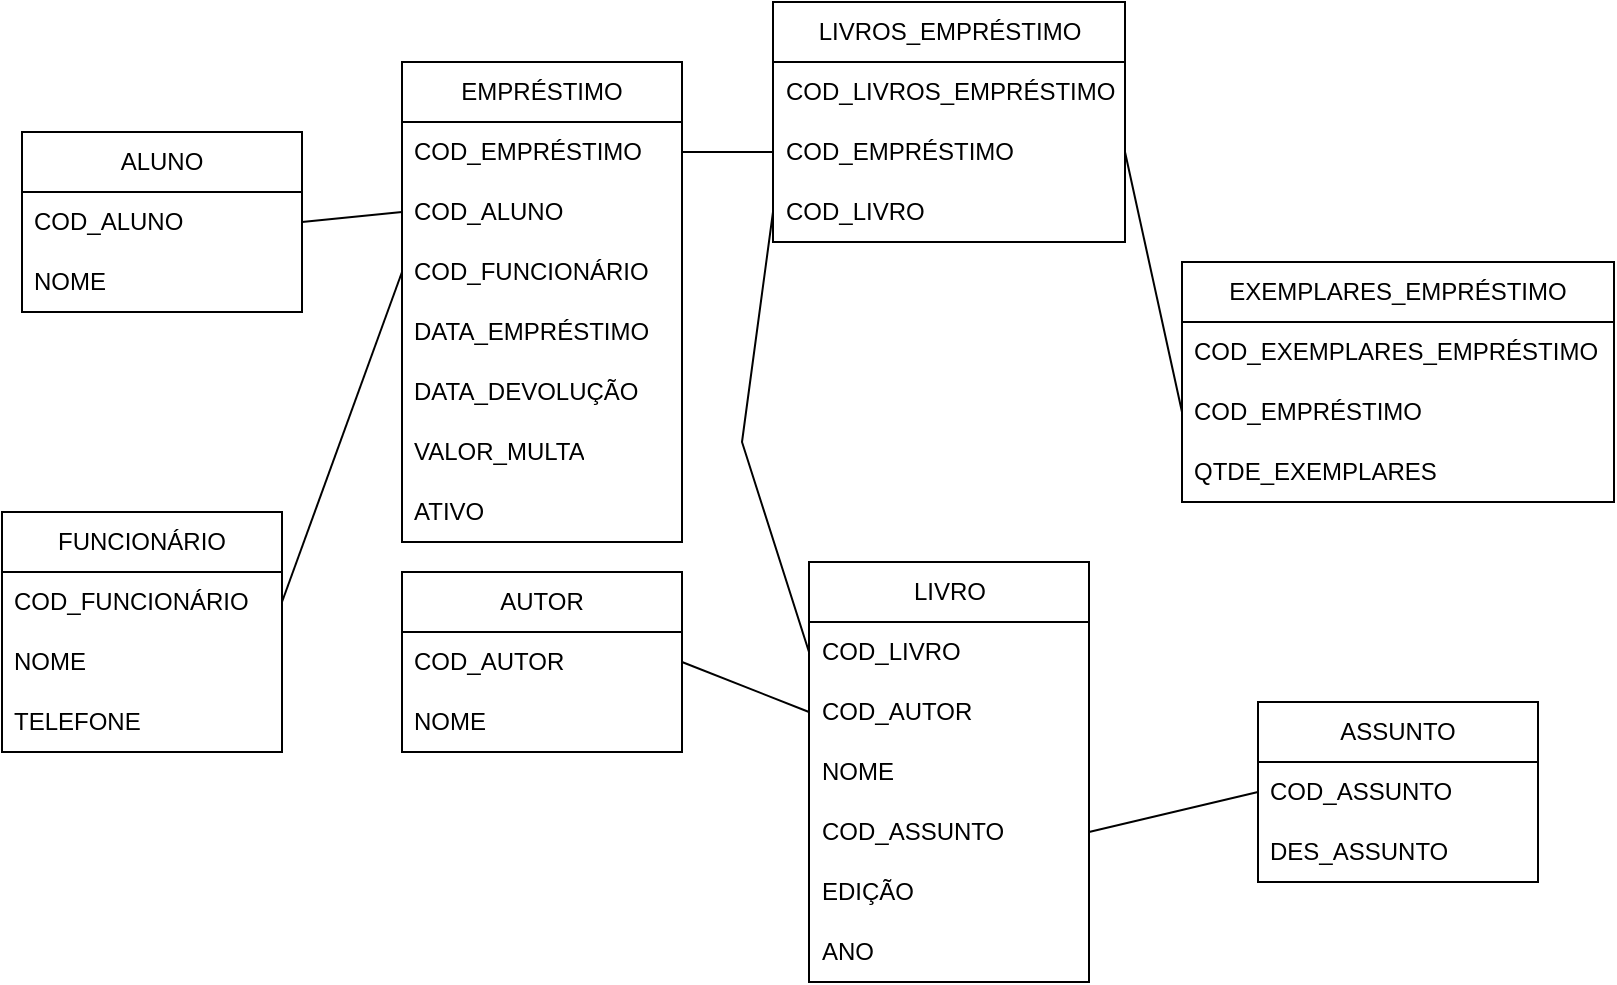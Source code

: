 <mxfile version="21.7.2" type="github">
  <diagram name="Página-1" id="oJfKlUC4fJond-4Fd566">
    <mxGraphModel dx="1434" dy="790" grid="1" gridSize="10" guides="1" tooltips="1" connect="1" arrows="1" fold="1" page="1" pageScale="1" pageWidth="827" pageHeight="1169" math="0" shadow="0">
      <root>
        <mxCell id="0" />
        <mxCell id="1" parent="0" />
        <mxCell id="D67Iu5vNy2_DxKm5OmHX-8" value="ALUNO" style="swimlane;fontStyle=0;childLayout=stackLayout;horizontal=1;startSize=30;horizontalStack=0;resizeParent=1;resizeParentMax=0;resizeLast=0;collapsible=1;marginBottom=0;whiteSpace=wrap;html=1;" vertex="1" parent="1">
          <mxGeometry x="20" y="95" width="140" height="90" as="geometry" />
        </mxCell>
        <mxCell id="D67Iu5vNy2_DxKm5OmHX-9" value="COD_ALUNO" style="text;strokeColor=none;fillColor=none;align=left;verticalAlign=middle;spacingLeft=4;spacingRight=4;overflow=hidden;points=[[0,0.5],[1,0.5]];portConstraint=eastwest;rotatable=0;whiteSpace=wrap;html=1;" vertex="1" parent="D67Iu5vNy2_DxKm5OmHX-8">
          <mxGeometry y="30" width="140" height="30" as="geometry" />
        </mxCell>
        <mxCell id="D67Iu5vNy2_DxKm5OmHX-10" value="NOME" style="text;strokeColor=none;fillColor=none;align=left;verticalAlign=middle;spacingLeft=4;spacingRight=4;overflow=hidden;points=[[0,0.5],[1,0.5]];portConstraint=eastwest;rotatable=0;whiteSpace=wrap;html=1;" vertex="1" parent="D67Iu5vNy2_DxKm5OmHX-8">
          <mxGeometry y="60" width="140" height="30" as="geometry" />
        </mxCell>
        <mxCell id="D67Iu5vNy2_DxKm5OmHX-12" value="EMPRÉSTIMO" style="swimlane;fontStyle=0;childLayout=stackLayout;horizontal=1;startSize=30;horizontalStack=0;resizeParent=1;resizeParentMax=0;resizeLast=0;collapsible=1;marginBottom=0;whiteSpace=wrap;html=1;" vertex="1" parent="1">
          <mxGeometry x="210" y="60" width="140" height="240" as="geometry" />
        </mxCell>
        <mxCell id="D67Iu5vNy2_DxKm5OmHX-13" value="COD_EMPRÉSTIMO" style="text;strokeColor=none;fillColor=none;align=left;verticalAlign=middle;spacingLeft=4;spacingRight=4;overflow=hidden;points=[[0,0.5],[1,0.5]];portConstraint=eastwest;rotatable=0;whiteSpace=wrap;html=1;" vertex="1" parent="D67Iu5vNy2_DxKm5OmHX-12">
          <mxGeometry y="30" width="140" height="30" as="geometry" />
        </mxCell>
        <mxCell id="D67Iu5vNy2_DxKm5OmHX-14" value="COD_ALUNO" style="text;strokeColor=none;fillColor=none;align=left;verticalAlign=middle;spacingLeft=4;spacingRight=4;overflow=hidden;points=[[0,0.5],[1,0.5]];portConstraint=eastwest;rotatable=0;whiteSpace=wrap;html=1;" vertex="1" parent="D67Iu5vNy2_DxKm5OmHX-12">
          <mxGeometry y="60" width="140" height="30" as="geometry" />
        </mxCell>
        <mxCell id="D67Iu5vNy2_DxKm5OmHX-53" value="COD_FUNCIONÁRIO" style="text;strokeColor=none;fillColor=none;align=left;verticalAlign=middle;spacingLeft=4;spacingRight=4;overflow=hidden;points=[[0,0.5],[1,0.5]];portConstraint=eastwest;rotatable=0;whiteSpace=wrap;html=1;" vertex="1" parent="D67Iu5vNy2_DxKm5OmHX-12">
          <mxGeometry y="90" width="140" height="30" as="geometry" />
        </mxCell>
        <mxCell id="D67Iu5vNy2_DxKm5OmHX-25" value="DATA_EMPRÉSTIMO" style="text;strokeColor=none;fillColor=none;align=left;verticalAlign=middle;spacingLeft=4;spacingRight=4;overflow=hidden;points=[[0,0.5],[1,0.5]];portConstraint=eastwest;rotatable=0;whiteSpace=wrap;html=1;" vertex="1" parent="D67Iu5vNy2_DxKm5OmHX-12">
          <mxGeometry y="120" width="140" height="30" as="geometry" />
        </mxCell>
        <mxCell id="D67Iu5vNy2_DxKm5OmHX-26" value="DATA_DEVOLUÇÃO" style="text;strokeColor=none;fillColor=none;align=left;verticalAlign=middle;spacingLeft=4;spacingRight=4;overflow=hidden;points=[[0,0.5],[1,0.5]];portConstraint=eastwest;rotatable=0;whiteSpace=wrap;html=1;" vertex="1" parent="D67Iu5vNy2_DxKm5OmHX-12">
          <mxGeometry y="150" width="140" height="30" as="geometry" />
        </mxCell>
        <mxCell id="D67Iu5vNy2_DxKm5OmHX-60" value="VALOR_MULTA" style="text;strokeColor=none;fillColor=none;align=left;verticalAlign=middle;spacingLeft=4;spacingRight=4;overflow=hidden;points=[[0,0.5],[1,0.5]];portConstraint=eastwest;rotatable=0;whiteSpace=wrap;html=1;" vertex="1" parent="D67Iu5vNy2_DxKm5OmHX-12">
          <mxGeometry y="180" width="140" height="30" as="geometry" />
        </mxCell>
        <mxCell id="D67Iu5vNy2_DxKm5OmHX-27" value="ATIVO" style="text;strokeColor=none;fillColor=none;align=left;verticalAlign=middle;spacingLeft=4;spacingRight=4;overflow=hidden;points=[[0,0.5],[1,0.5]];portConstraint=eastwest;rotatable=0;whiteSpace=wrap;html=1;" vertex="1" parent="D67Iu5vNy2_DxKm5OmHX-12">
          <mxGeometry y="210" width="140" height="30" as="geometry" />
        </mxCell>
        <mxCell id="D67Iu5vNy2_DxKm5OmHX-16" value="LIVROS_EMPRÉSTIMO" style="swimlane;fontStyle=0;childLayout=stackLayout;horizontal=1;startSize=30;horizontalStack=0;resizeParent=1;resizeParentMax=0;resizeLast=0;collapsible=1;marginBottom=0;whiteSpace=wrap;html=1;" vertex="1" parent="1">
          <mxGeometry x="395.5" y="30" width="176" height="120" as="geometry" />
        </mxCell>
        <mxCell id="D67Iu5vNy2_DxKm5OmHX-17" value="COD_LIVROS_EMPRÉSTIMO" style="text;strokeColor=none;fillColor=none;align=left;verticalAlign=middle;spacingLeft=4;spacingRight=4;overflow=hidden;points=[[0,0.5],[1,0.5]];portConstraint=eastwest;rotatable=0;whiteSpace=wrap;html=1;" vertex="1" parent="D67Iu5vNy2_DxKm5OmHX-16">
          <mxGeometry y="30" width="176" height="30" as="geometry" />
        </mxCell>
        <mxCell id="D67Iu5vNy2_DxKm5OmHX-18" value="COD_EMPRÉSTIMO" style="text;strokeColor=none;fillColor=none;align=left;verticalAlign=middle;spacingLeft=4;spacingRight=4;overflow=hidden;points=[[0,0.5],[1,0.5]];portConstraint=eastwest;rotatable=0;whiteSpace=wrap;html=1;" vertex="1" parent="D67Iu5vNy2_DxKm5OmHX-16">
          <mxGeometry y="60" width="176" height="30" as="geometry" />
        </mxCell>
        <mxCell id="D67Iu5vNy2_DxKm5OmHX-19" value="COD_LIVRO" style="text;strokeColor=none;fillColor=none;align=left;verticalAlign=middle;spacingLeft=4;spacingRight=4;overflow=hidden;points=[[0,0.5],[1,0.5]];portConstraint=eastwest;rotatable=0;whiteSpace=wrap;html=1;" vertex="1" parent="D67Iu5vNy2_DxKm5OmHX-16">
          <mxGeometry y="90" width="176" height="30" as="geometry" />
        </mxCell>
        <mxCell id="D67Iu5vNy2_DxKm5OmHX-21" value="FUNCIONÁRIO" style="swimlane;fontStyle=0;childLayout=stackLayout;horizontal=1;startSize=30;horizontalStack=0;resizeParent=1;resizeParentMax=0;resizeLast=0;collapsible=1;marginBottom=0;whiteSpace=wrap;html=1;" vertex="1" parent="1">
          <mxGeometry x="10" y="285" width="140" height="120" as="geometry" />
        </mxCell>
        <mxCell id="D67Iu5vNy2_DxKm5OmHX-22" value="COD_FUNCIONÁRIO" style="text;strokeColor=none;fillColor=none;align=left;verticalAlign=middle;spacingLeft=4;spacingRight=4;overflow=hidden;points=[[0,0.5],[1,0.5]];portConstraint=eastwest;rotatable=0;whiteSpace=wrap;html=1;" vertex="1" parent="D67Iu5vNy2_DxKm5OmHX-21">
          <mxGeometry y="30" width="140" height="30" as="geometry" />
        </mxCell>
        <mxCell id="D67Iu5vNy2_DxKm5OmHX-23" value="NOME" style="text;strokeColor=none;fillColor=none;align=left;verticalAlign=middle;spacingLeft=4;spacingRight=4;overflow=hidden;points=[[0,0.5],[1,0.5]];portConstraint=eastwest;rotatable=0;whiteSpace=wrap;html=1;" vertex="1" parent="D67Iu5vNy2_DxKm5OmHX-21">
          <mxGeometry y="60" width="140" height="30" as="geometry" />
        </mxCell>
        <mxCell id="D67Iu5vNy2_DxKm5OmHX-24" value="TELEFONE" style="text;strokeColor=none;fillColor=none;align=left;verticalAlign=middle;spacingLeft=4;spacingRight=4;overflow=hidden;points=[[0,0.5],[1,0.5]];portConstraint=eastwest;rotatable=0;whiteSpace=wrap;html=1;" vertex="1" parent="D67Iu5vNy2_DxKm5OmHX-21">
          <mxGeometry y="90" width="140" height="30" as="geometry" />
        </mxCell>
        <mxCell id="D67Iu5vNy2_DxKm5OmHX-28" value="AUTOR" style="swimlane;fontStyle=0;childLayout=stackLayout;horizontal=1;startSize=30;horizontalStack=0;resizeParent=1;resizeParentMax=0;resizeLast=0;collapsible=1;marginBottom=0;whiteSpace=wrap;html=1;" vertex="1" parent="1">
          <mxGeometry x="210" y="315" width="140" height="90" as="geometry" />
        </mxCell>
        <mxCell id="D67Iu5vNy2_DxKm5OmHX-29" value="COD_AUTOR" style="text;strokeColor=none;fillColor=none;align=left;verticalAlign=middle;spacingLeft=4;spacingRight=4;overflow=hidden;points=[[0,0.5],[1,0.5]];portConstraint=eastwest;rotatable=0;whiteSpace=wrap;html=1;" vertex="1" parent="D67Iu5vNy2_DxKm5OmHX-28">
          <mxGeometry y="30" width="140" height="30" as="geometry" />
        </mxCell>
        <mxCell id="D67Iu5vNy2_DxKm5OmHX-30" value="NOME" style="text;strokeColor=none;fillColor=none;align=left;verticalAlign=middle;spacingLeft=4;spacingRight=4;overflow=hidden;points=[[0,0.5],[1,0.5]];portConstraint=eastwest;rotatable=0;whiteSpace=wrap;html=1;" vertex="1" parent="D67Iu5vNy2_DxKm5OmHX-28">
          <mxGeometry y="60" width="140" height="30" as="geometry" />
        </mxCell>
        <mxCell id="D67Iu5vNy2_DxKm5OmHX-32" value="LIVRO" style="swimlane;fontStyle=0;childLayout=stackLayout;horizontal=1;startSize=30;horizontalStack=0;resizeParent=1;resizeParentMax=0;resizeLast=0;collapsible=1;marginBottom=0;whiteSpace=wrap;html=1;" vertex="1" parent="1">
          <mxGeometry x="413.5" y="310" width="140" height="210" as="geometry" />
        </mxCell>
        <mxCell id="D67Iu5vNy2_DxKm5OmHX-33" value="COD_LIVRO" style="text;strokeColor=none;fillColor=none;align=left;verticalAlign=middle;spacingLeft=4;spacingRight=4;overflow=hidden;points=[[0,0.5],[1,0.5]];portConstraint=eastwest;rotatable=0;whiteSpace=wrap;html=1;" vertex="1" parent="D67Iu5vNy2_DxKm5OmHX-32">
          <mxGeometry y="30" width="140" height="30" as="geometry" />
        </mxCell>
        <mxCell id="D67Iu5vNy2_DxKm5OmHX-34" value="COD_AUTOR" style="text;strokeColor=none;fillColor=none;align=left;verticalAlign=middle;spacingLeft=4;spacingRight=4;overflow=hidden;points=[[0,0.5],[1,0.5]];portConstraint=eastwest;rotatable=0;whiteSpace=wrap;html=1;" vertex="1" parent="D67Iu5vNy2_DxKm5OmHX-32">
          <mxGeometry y="60" width="140" height="30" as="geometry" />
        </mxCell>
        <mxCell id="D67Iu5vNy2_DxKm5OmHX-35" value="NOME" style="text;strokeColor=none;fillColor=none;align=left;verticalAlign=middle;spacingLeft=4;spacingRight=4;overflow=hidden;points=[[0,0.5],[1,0.5]];portConstraint=eastwest;rotatable=0;whiteSpace=wrap;html=1;" vertex="1" parent="D67Iu5vNy2_DxKm5OmHX-32">
          <mxGeometry y="90" width="140" height="30" as="geometry" />
        </mxCell>
        <mxCell id="D67Iu5vNy2_DxKm5OmHX-36" value="COD_ASSUNTO" style="text;strokeColor=none;fillColor=none;align=left;verticalAlign=middle;spacingLeft=4;spacingRight=4;overflow=hidden;points=[[0,0.5],[1,0.5]];portConstraint=eastwest;rotatable=0;whiteSpace=wrap;html=1;" vertex="1" parent="D67Iu5vNy2_DxKm5OmHX-32">
          <mxGeometry y="120" width="140" height="30" as="geometry" />
        </mxCell>
        <mxCell id="D67Iu5vNy2_DxKm5OmHX-37" value="EDIÇÃO" style="text;strokeColor=none;fillColor=none;align=left;verticalAlign=middle;spacingLeft=4;spacingRight=4;overflow=hidden;points=[[0,0.5],[1,0.5]];portConstraint=eastwest;rotatable=0;whiteSpace=wrap;html=1;" vertex="1" parent="D67Iu5vNy2_DxKm5OmHX-32">
          <mxGeometry y="150" width="140" height="30" as="geometry" />
        </mxCell>
        <mxCell id="D67Iu5vNy2_DxKm5OmHX-38" value="ANO" style="text;strokeColor=none;fillColor=none;align=left;verticalAlign=middle;spacingLeft=4;spacingRight=4;overflow=hidden;points=[[0,0.5],[1,0.5]];portConstraint=eastwest;rotatable=0;whiteSpace=wrap;html=1;" vertex="1" parent="D67Iu5vNy2_DxKm5OmHX-32">
          <mxGeometry y="180" width="140" height="30" as="geometry" />
        </mxCell>
        <mxCell id="D67Iu5vNy2_DxKm5OmHX-44" value="EXEMPLARES_EMPRÉSTIMO" style="swimlane;fontStyle=0;childLayout=stackLayout;horizontal=1;startSize=30;horizontalStack=0;resizeParent=1;resizeParentMax=0;resizeLast=0;collapsible=1;marginBottom=0;whiteSpace=wrap;html=1;" vertex="1" parent="1">
          <mxGeometry x="600" y="160" width="216" height="120" as="geometry" />
        </mxCell>
        <mxCell id="D67Iu5vNy2_DxKm5OmHX-45" value="COD_EXEMPLARES_EMPRÉSTIMO" style="text;strokeColor=none;fillColor=none;align=left;verticalAlign=middle;spacingLeft=4;spacingRight=4;overflow=hidden;points=[[0,0.5],[1,0.5]];portConstraint=eastwest;rotatable=0;whiteSpace=wrap;html=1;" vertex="1" parent="D67Iu5vNy2_DxKm5OmHX-44">
          <mxGeometry y="30" width="216" height="30" as="geometry" />
        </mxCell>
        <mxCell id="D67Iu5vNy2_DxKm5OmHX-46" value="COD_EMPRÉSTIMO" style="text;strokeColor=none;fillColor=none;align=left;verticalAlign=middle;spacingLeft=4;spacingRight=4;overflow=hidden;points=[[0,0.5],[1,0.5]];portConstraint=eastwest;rotatable=0;whiteSpace=wrap;html=1;" vertex="1" parent="D67Iu5vNy2_DxKm5OmHX-44">
          <mxGeometry y="60" width="216" height="30" as="geometry" />
        </mxCell>
        <mxCell id="D67Iu5vNy2_DxKm5OmHX-47" value="QTDE_EXEMPLARES" style="text;strokeColor=none;fillColor=none;align=left;verticalAlign=middle;spacingLeft=4;spacingRight=4;overflow=hidden;points=[[0,0.5],[1,0.5]];portConstraint=eastwest;rotatable=0;whiteSpace=wrap;html=1;" vertex="1" parent="D67Iu5vNy2_DxKm5OmHX-44">
          <mxGeometry y="90" width="216" height="30" as="geometry" />
        </mxCell>
        <mxCell id="D67Iu5vNy2_DxKm5OmHX-48" value="" style="endArrow=none;html=1;rounded=0;exitX=1;exitY=0.5;exitDx=0;exitDy=0;entryX=0;entryY=0.5;entryDx=0;entryDy=0;" edge="1" parent="1" source="D67Iu5vNy2_DxKm5OmHX-9" target="D67Iu5vNy2_DxKm5OmHX-14">
          <mxGeometry width="50" height="50" relative="1" as="geometry">
            <mxPoint x="390" y="250" as="sourcePoint" />
            <mxPoint x="440" y="200" as="targetPoint" />
          </mxGeometry>
        </mxCell>
        <mxCell id="D67Iu5vNy2_DxKm5OmHX-49" value="" style="endArrow=none;html=1;rounded=0;exitX=1;exitY=0.5;exitDx=0;exitDy=0;entryX=0;entryY=0.5;entryDx=0;entryDy=0;" edge="1" parent="1" source="D67Iu5vNy2_DxKm5OmHX-29" target="D67Iu5vNy2_DxKm5OmHX-34">
          <mxGeometry width="50" height="50" relative="1" as="geometry">
            <mxPoint x="290" y="490" as="sourcePoint" />
            <mxPoint x="340" y="440" as="targetPoint" />
          </mxGeometry>
        </mxCell>
        <mxCell id="D67Iu5vNy2_DxKm5OmHX-50" value="" style="endArrow=none;html=1;rounded=0;entryX=1;entryY=0.5;entryDx=0;entryDy=0;exitX=0;exitY=0.5;exitDx=0;exitDy=0;" edge="1" parent="1" source="D67Iu5vNy2_DxKm5OmHX-46" target="D67Iu5vNy2_DxKm5OmHX-18">
          <mxGeometry width="50" height="50" relative="1" as="geometry">
            <mxPoint x="390" y="250" as="sourcePoint" />
            <mxPoint x="440" y="200" as="targetPoint" />
          </mxGeometry>
        </mxCell>
        <mxCell id="D67Iu5vNy2_DxKm5OmHX-52" value="" style="endArrow=none;html=1;rounded=0;exitX=1;exitY=0.5;exitDx=0;exitDy=0;entryX=0;entryY=0.5;entryDx=0;entryDy=0;" edge="1" parent="1" source="D67Iu5vNy2_DxKm5OmHX-13" target="D67Iu5vNy2_DxKm5OmHX-18">
          <mxGeometry width="50" height="50" relative="1" as="geometry">
            <mxPoint x="390" y="250" as="sourcePoint" />
            <mxPoint x="440" y="200" as="targetPoint" />
          </mxGeometry>
        </mxCell>
        <mxCell id="D67Iu5vNy2_DxKm5OmHX-54" value="" style="endArrow=none;html=1;rounded=0;exitX=1;exitY=0.5;exitDx=0;exitDy=0;entryX=0;entryY=0.5;entryDx=0;entryDy=0;" edge="1" parent="1" source="D67Iu5vNy2_DxKm5OmHX-22" target="D67Iu5vNy2_DxKm5OmHX-53">
          <mxGeometry width="50" height="50" relative="1" as="geometry">
            <mxPoint x="160" y="335" as="sourcePoint" />
            <mxPoint x="210" y="285" as="targetPoint" />
          </mxGeometry>
        </mxCell>
        <mxCell id="D67Iu5vNy2_DxKm5OmHX-55" value="ASSUNTO" style="swimlane;fontStyle=0;childLayout=stackLayout;horizontal=1;startSize=30;horizontalStack=0;resizeParent=1;resizeParentMax=0;resizeLast=0;collapsible=1;marginBottom=0;whiteSpace=wrap;html=1;" vertex="1" parent="1">
          <mxGeometry x="638" y="380" width="140" height="90" as="geometry" />
        </mxCell>
        <mxCell id="D67Iu5vNy2_DxKm5OmHX-56" value="COD_ASSUNTO" style="text;strokeColor=none;fillColor=none;align=left;verticalAlign=middle;spacingLeft=4;spacingRight=4;overflow=hidden;points=[[0,0.5],[1,0.5]];portConstraint=eastwest;rotatable=0;whiteSpace=wrap;html=1;" vertex="1" parent="D67Iu5vNy2_DxKm5OmHX-55">
          <mxGeometry y="30" width="140" height="30" as="geometry" />
        </mxCell>
        <mxCell id="D67Iu5vNy2_DxKm5OmHX-57" value="DES_ASSUNTO" style="text;strokeColor=none;fillColor=none;align=left;verticalAlign=middle;spacingLeft=4;spacingRight=4;overflow=hidden;points=[[0,0.5],[1,0.5]];portConstraint=eastwest;rotatable=0;whiteSpace=wrap;html=1;" vertex="1" parent="D67Iu5vNy2_DxKm5OmHX-55">
          <mxGeometry y="60" width="140" height="30" as="geometry" />
        </mxCell>
        <mxCell id="D67Iu5vNy2_DxKm5OmHX-59" value="" style="endArrow=none;html=1;rounded=0;entryX=0;entryY=0.5;entryDx=0;entryDy=0;exitX=1;exitY=0.5;exitDx=0;exitDy=0;" edge="1" parent="1" source="D67Iu5vNy2_DxKm5OmHX-36" target="D67Iu5vNy2_DxKm5OmHX-56">
          <mxGeometry width="50" height="50" relative="1" as="geometry">
            <mxPoint x="390" y="250" as="sourcePoint" />
            <mxPoint x="440" y="200" as="targetPoint" />
          </mxGeometry>
        </mxCell>
        <mxCell id="D67Iu5vNy2_DxKm5OmHX-61" value="" style="endArrow=none;html=1;rounded=0;exitX=0;exitY=0.5;exitDx=0;exitDy=0;entryX=0;entryY=0.5;entryDx=0;entryDy=0;" edge="1" parent="1" source="D67Iu5vNy2_DxKm5OmHX-33" target="D67Iu5vNy2_DxKm5OmHX-19">
          <mxGeometry width="50" height="50" relative="1" as="geometry">
            <mxPoint x="390" y="250" as="sourcePoint" />
            <mxPoint x="440" y="200" as="targetPoint" />
            <Array as="points">
              <mxPoint x="380" y="250" />
            </Array>
          </mxGeometry>
        </mxCell>
      </root>
    </mxGraphModel>
  </diagram>
</mxfile>
